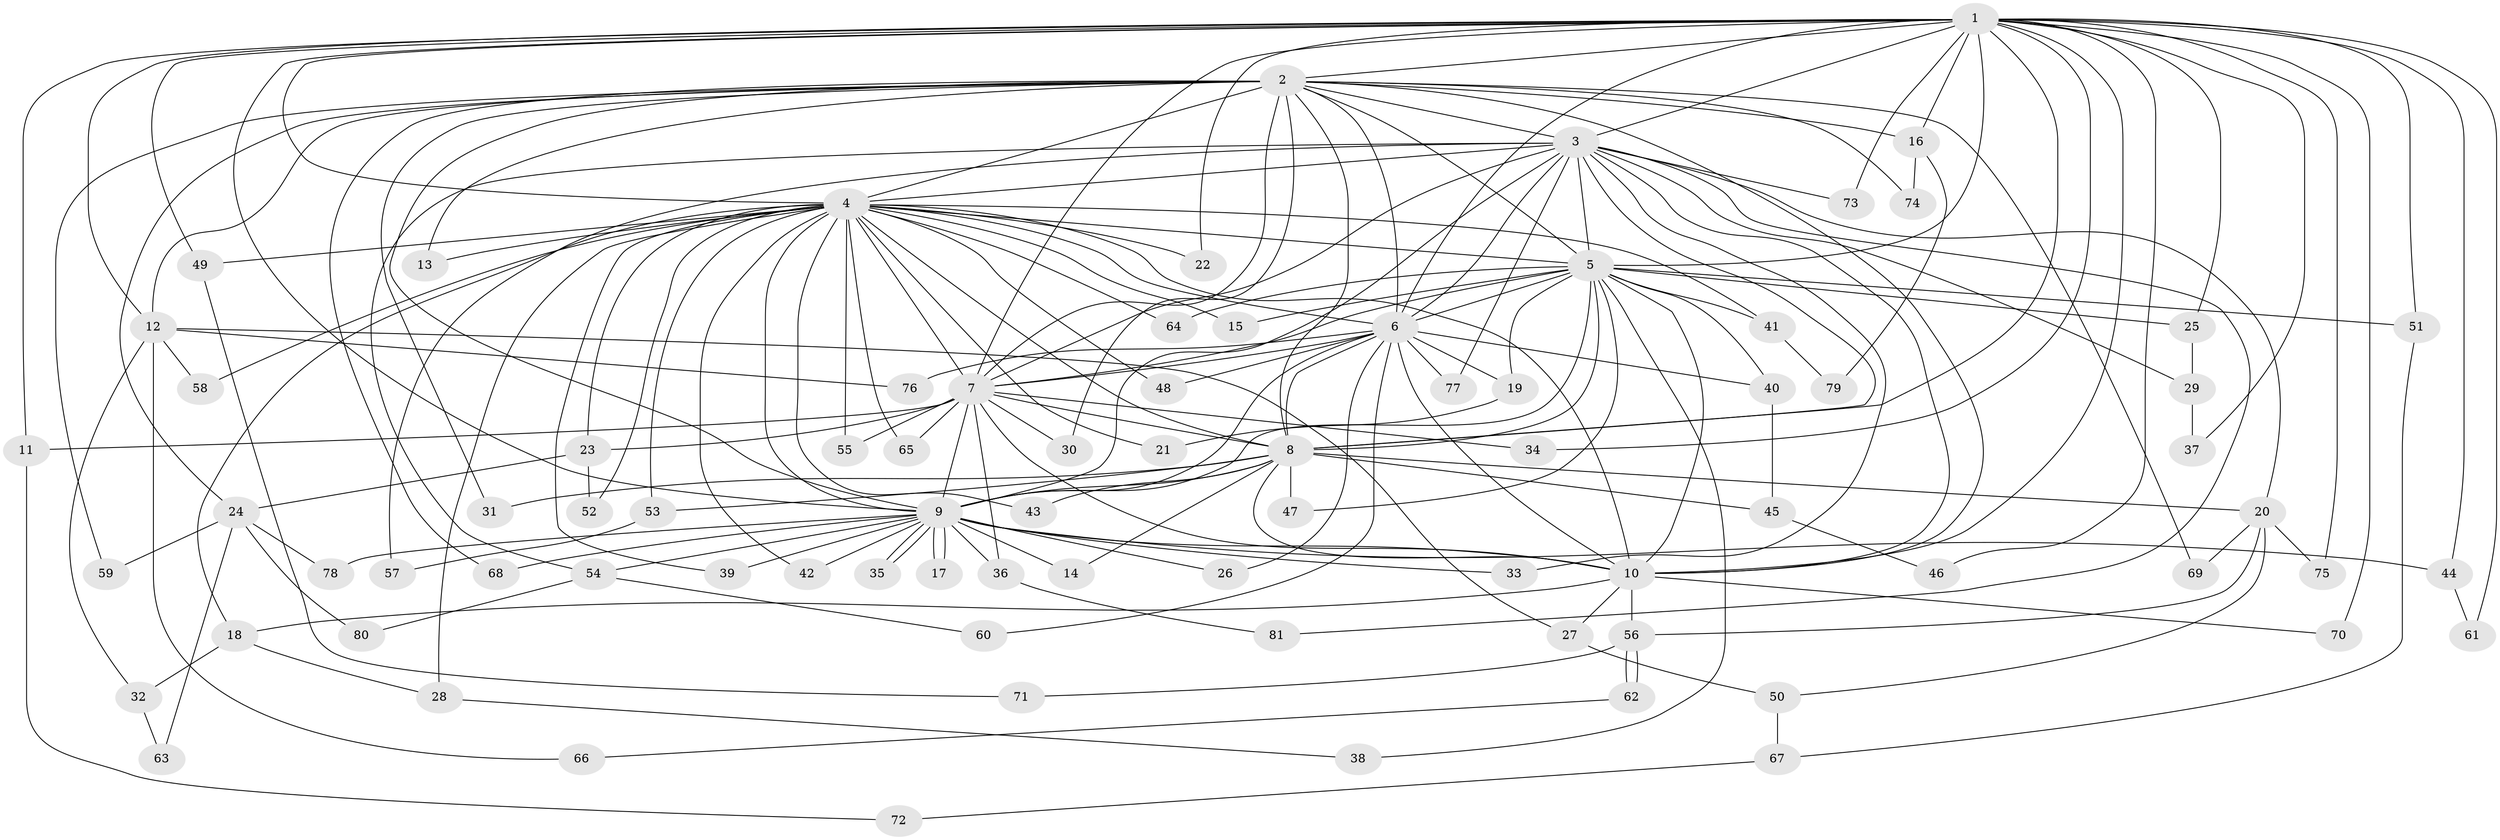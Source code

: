 // coarse degree distribution, {21: 0.017857142857142856, 19: 0.017857142857142856, 15: 0.017857142857142856, 26: 0.017857142857142856, 16: 0.03571428571428571, 13: 0.017857142857142856, 14: 0.017857142857142856, 22: 0.017857142857142856, 12: 0.017857142857142856, 3: 0.16071428571428573, 7: 0.017857142857142856, 2: 0.5178571428571429, 4: 0.08928571428571429, 6: 0.03571428571428571}
// Generated by graph-tools (version 1.1) at 2025/17/03/04/25 18:17:31]
// undirected, 81 vertices, 187 edges
graph export_dot {
graph [start="1"]
  node [color=gray90,style=filled];
  1;
  2;
  3;
  4;
  5;
  6;
  7;
  8;
  9;
  10;
  11;
  12;
  13;
  14;
  15;
  16;
  17;
  18;
  19;
  20;
  21;
  22;
  23;
  24;
  25;
  26;
  27;
  28;
  29;
  30;
  31;
  32;
  33;
  34;
  35;
  36;
  37;
  38;
  39;
  40;
  41;
  42;
  43;
  44;
  45;
  46;
  47;
  48;
  49;
  50;
  51;
  52;
  53;
  54;
  55;
  56;
  57;
  58;
  59;
  60;
  61;
  62;
  63;
  64;
  65;
  66;
  67;
  68;
  69;
  70;
  71;
  72;
  73;
  74;
  75;
  76;
  77;
  78;
  79;
  80;
  81;
  1 -- 2;
  1 -- 3;
  1 -- 4;
  1 -- 5;
  1 -- 6;
  1 -- 7;
  1 -- 8;
  1 -- 9;
  1 -- 10;
  1 -- 11;
  1 -- 12;
  1 -- 16;
  1 -- 22;
  1 -- 25;
  1 -- 34;
  1 -- 37;
  1 -- 44;
  1 -- 46;
  1 -- 49;
  1 -- 51;
  1 -- 61;
  1 -- 70;
  1 -- 73;
  1 -- 75;
  2 -- 3;
  2 -- 4;
  2 -- 5;
  2 -- 6;
  2 -- 7;
  2 -- 8;
  2 -- 9;
  2 -- 10;
  2 -- 12;
  2 -- 13;
  2 -- 16;
  2 -- 24;
  2 -- 30;
  2 -- 31;
  2 -- 59;
  2 -- 68;
  2 -- 69;
  2 -- 74;
  3 -- 4;
  3 -- 5;
  3 -- 6;
  3 -- 7;
  3 -- 8;
  3 -- 9;
  3 -- 10;
  3 -- 20;
  3 -- 29;
  3 -- 33;
  3 -- 54;
  3 -- 57;
  3 -- 73;
  3 -- 77;
  3 -- 81;
  4 -- 5;
  4 -- 6;
  4 -- 7;
  4 -- 8;
  4 -- 9;
  4 -- 10;
  4 -- 13;
  4 -- 15;
  4 -- 18;
  4 -- 21;
  4 -- 22;
  4 -- 23;
  4 -- 28;
  4 -- 39;
  4 -- 41;
  4 -- 42;
  4 -- 43;
  4 -- 48;
  4 -- 49;
  4 -- 52;
  4 -- 53;
  4 -- 55;
  4 -- 58;
  4 -- 64;
  4 -- 65;
  5 -- 6;
  5 -- 7;
  5 -- 8;
  5 -- 9;
  5 -- 10;
  5 -- 15;
  5 -- 19;
  5 -- 25;
  5 -- 38;
  5 -- 40;
  5 -- 41;
  5 -- 47;
  5 -- 51;
  5 -- 64;
  6 -- 7;
  6 -- 8;
  6 -- 9;
  6 -- 10;
  6 -- 19;
  6 -- 26;
  6 -- 40;
  6 -- 48;
  6 -- 60;
  6 -- 76;
  6 -- 77;
  7 -- 8;
  7 -- 9;
  7 -- 10;
  7 -- 11;
  7 -- 23;
  7 -- 30;
  7 -- 34;
  7 -- 36;
  7 -- 55;
  7 -- 65;
  8 -- 9;
  8 -- 10;
  8 -- 14;
  8 -- 20;
  8 -- 31;
  8 -- 43;
  8 -- 45;
  8 -- 47;
  8 -- 53;
  9 -- 10;
  9 -- 14;
  9 -- 17;
  9 -- 17;
  9 -- 26;
  9 -- 33;
  9 -- 35;
  9 -- 35;
  9 -- 36;
  9 -- 39;
  9 -- 42;
  9 -- 44;
  9 -- 54;
  9 -- 68;
  9 -- 78;
  10 -- 18;
  10 -- 27;
  10 -- 56;
  10 -- 70;
  11 -- 72;
  12 -- 27;
  12 -- 32;
  12 -- 58;
  12 -- 66;
  12 -- 76;
  16 -- 74;
  16 -- 79;
  18 -- 28;
  18 -- 32;
  19 -- 21;
  20 -- 50;
  20 -- 56;
  20 -- 69;
  20 -- 75;
  23 -- 24;
  23 -- 52;
  24 -- 59;
  24 -- 63;
  24 -- 78;
  24 -- 80;
  25 -- 29;
  27 -- 50;
  28 -- 38;
  29 -- 37;
  32 -- 63;
  36 -- 81;
  40 -- 45;
  41 -- 79;
  44 -- 61;
  45 -- 46;
  49 -- 71;
  50 -- 67;
  51 -- 67;
  53 -- 57;
  54 -- 60;
  54 -- 80;
  56 -- 62;
  56 -- 62;
  56 -- 71;
  62 -- 66;
  67 -- 72;
}
